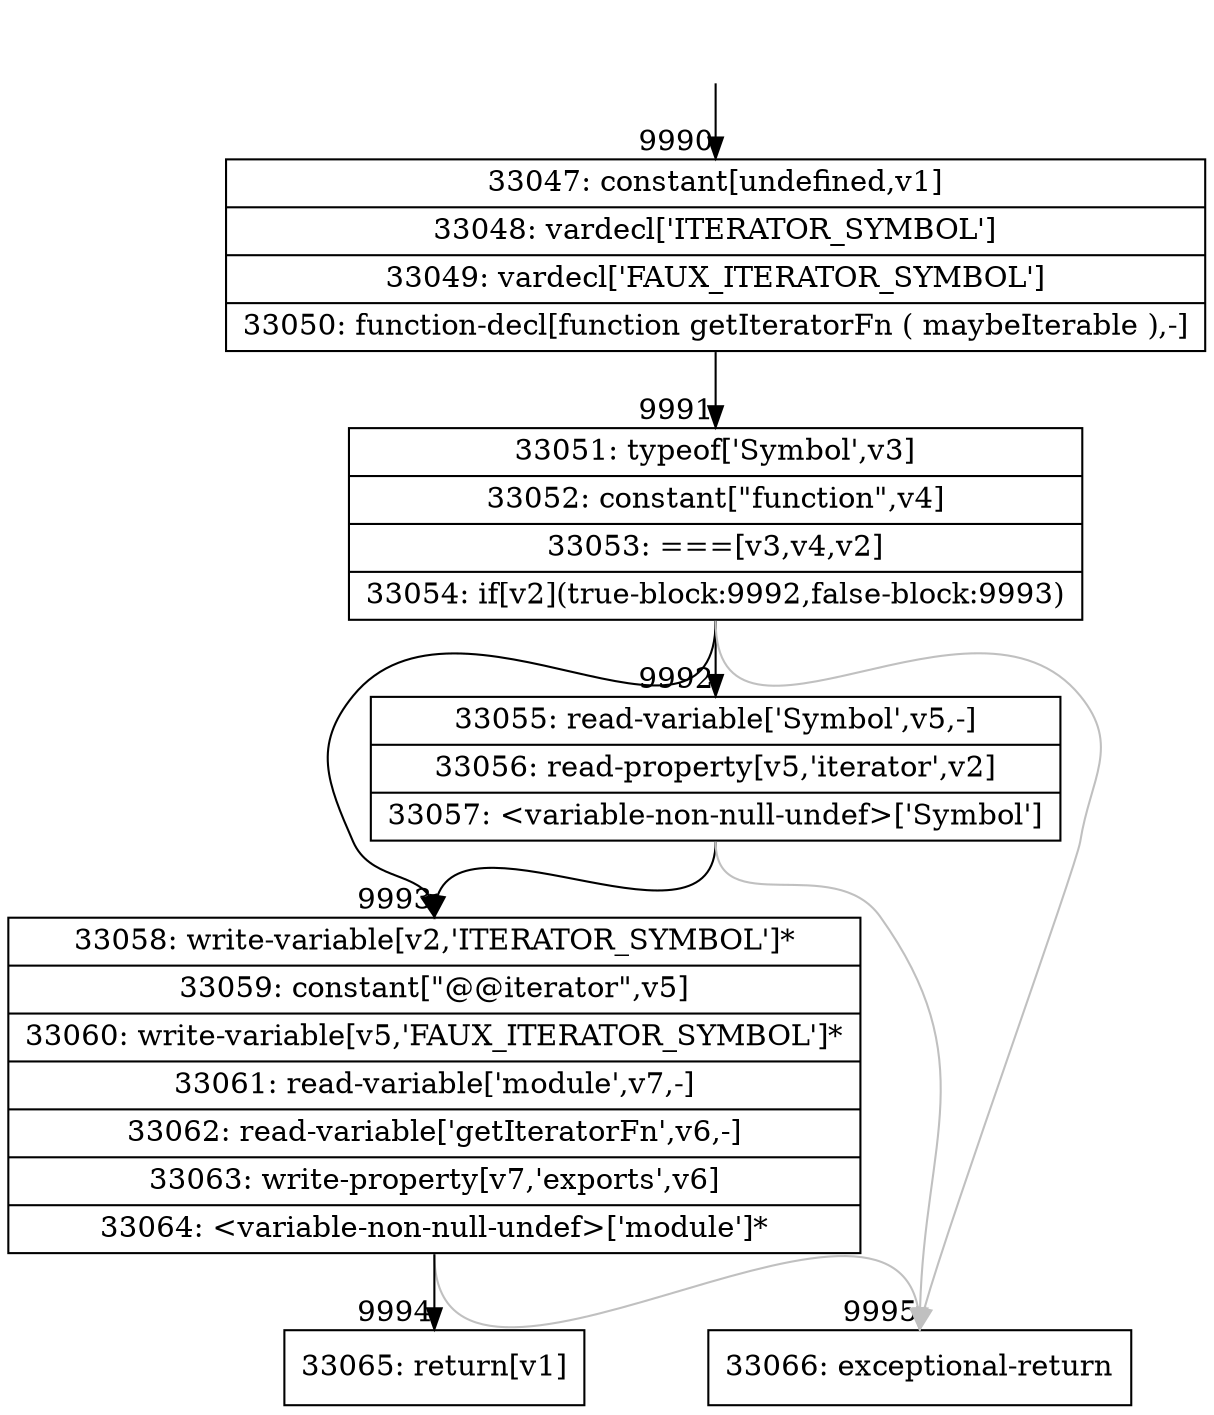 digraph {
rankdir="TD"
BB_entry747[shape=none,label=""];
BB_entry747 -> BB9990 [tailport=s, headport=n, headlabel="    9990"]
BB9990 [shape=record label="{33047: constant[undefined,v1]|33048: vardecl['ITERATOR_SYMBOL']|33049: vardecl['FAUX_ITERATOR_SYMBOL']|33050: function-decl[function getIteratorFn ( maybeIterable ),-]}" ] 
BB9990 -> BB9991 [tailport=s, headport=n, headlabel="      9991"]
BB9991 [shape=record label="{33051: typeof['Symbol',v3]|33052: constant[\"function\",v4]|33053: ===[v3,v4,v2]|33054: if[v2](true-block:9992,false-block:9993)}" ] 
BB9991 -> BB9993 [tailport=s, headport=n, headlabel="      9993"]
BB9991 -> BB9992 [tailport=s, headport=n, headlabel="      9992"]
BB9991 -> BB9995 [tailport=s, headport=n, color=gray, headlabel="      9995"]
BB9992 [shape=record label="{33055: read-variable['Symbol',v5,-]|33056: read-property[v5,'iterator',v2]|33057: \<variable-non-null-undef\>['Symbol']}" ] 
BB9992 -> BB9993 [tailport=s, headport=n]
BB9992 -> BB9995 [tailport=s, headport=n, color=gray]
BB9993 [shape=record label="{33058: write-variable[v2,'ITERATOR_SYMBOL']*|33059: constant[\"@@iterator\",v5]|33060: write-variable[v5,'FAUX_ITERATOR_SYMBOL']*|33061: read-variable['module',v7,-]|33062: read-variable['getIteratorFn',v6,-]|33063: write-property[v7,'exports',v6]|33064: \<variable-non-null-undef\>['module']*}" ] 
BB9993 -> BB9994 [tailport=s, headport=n, headlabel="      9994"]
BB9993 -> BB9995 [tailport=s, headport=n, color=gray]
BB9994 [shape=record label="{33065: return[v1]}" ] 
BB9995 [shape=record label="{33066: exceptional-return}" ] 
//#$~ 17876
}

